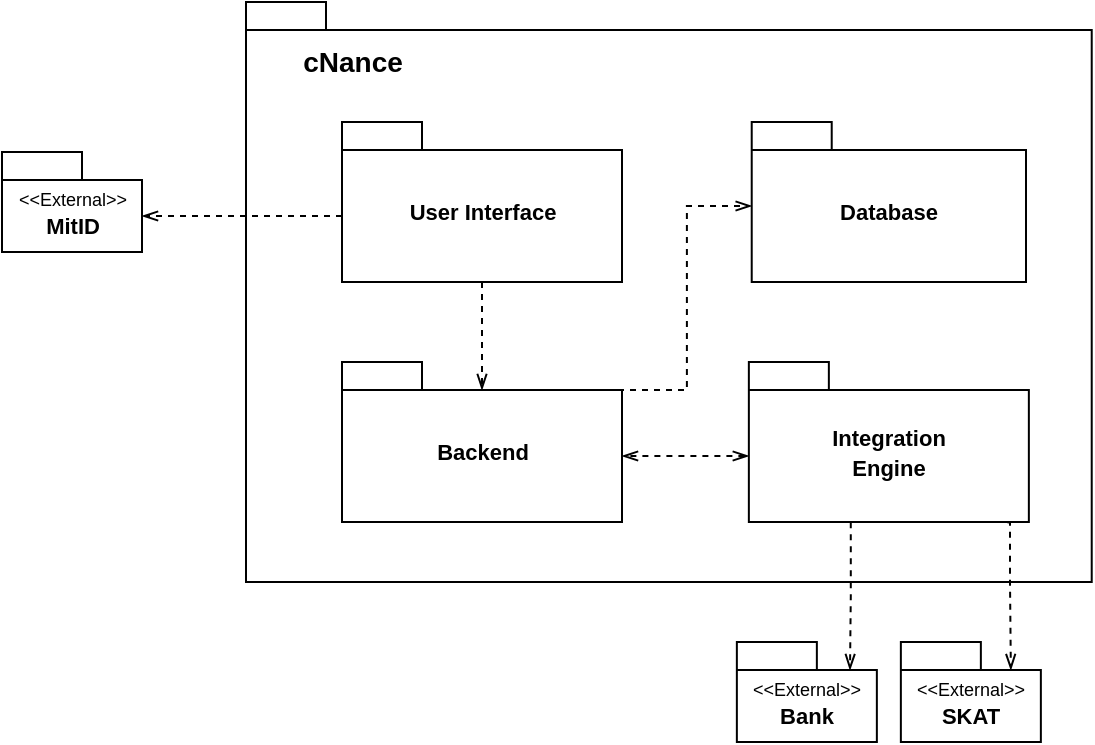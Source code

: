 <mxfile version="17.4.6" type="github">
  <diagram id="C5RBs43oDa-KdzZeNtuy" name="Page-1">
    <mxGraphModel dx="1017" dy="717" grid="1" gridSize="10" guides="1" tooltips="1" connect="1" arrows="1" fold="1" page="1" pageScale="1" pageWidth="827" pageHeight="1169" math="0" shadow="0">
      <root>
        <mxCell id="WIyWlLk6GJQsqaUBKTNV-0" />
        <mxCell id="WIyWlLk6GJQsqaUBKTNV-1" parent="WIyWlLk6GJQsqaUBKTNV-0" />
        <mxCell id="G2g-N142COeZjBBfgXwO-0" value="" style="shape=folder;fontStyle=1;spacingTop=10;tabWidth=40;tabHeight=14;tabPosition=left;html=1;" parent="WIyWlLk6GJQsqaUBKTNV-1" vertex="1">
          <mxGeometry x="202" y="80" width="422.86" height="290" as="geometry" />
        </mxCell>
        <mxCell id="-_it1bzwcyY0k1ue2IHT-7" style="edgeStyle=orthogonalEdgeStyle;rounded=0;orthogonalLoop=1;jettySize=auto;html=1;entryX=0;entryY=0;entryDx=0;entryDy=42;entryPerimeter=0;dashed=1;endArrow=openThin;endFill=0;exitX=0;exitY=0;exitDx=90;exitDy=14;exitPerimeter=0;" parent="WIyWlLk6GJQsqaUBKTNV-1" source="-_it1bzwcyY0k1ue2IHT-0" target="-_it1bzwcyY0k1ue2IHT-3" edge="1">
          <mxGeometry relative="1" as="geometry" />
        </mxCell>
        <mxCell id="-_it1bzwcyY0k1ue2IHT-0" value="&lt;font style=&quot;font-size: 11px&quot;&gt;Backend&lt;/font&gt;" style="shape=folder;fontStyle=1;spacingTop=10;tabWidth=40;tabHeight=14;tabPosition=left;html=1;" parent="WIyWlLk6GJQsqaUBKTNV-1" vertex="1">
          <mxGeometry x="250" y="260" width="140" height="80" as="geometry" />
        </mxCell>
        <mxCell id="G2g-N142COeZjBBfgXwO-10" style="edgeStyle=orthogonalEdgeStyle;rounded=0;orthogonalLoop=1;jettySize=auto;html=1;exitX=0;exitY=0;exitDx=0;exitDy=47;exitPerimeter=0;entryX=0;entryY=0;entryDx=140;entryDy=47;entryPerimeter=0;dashed=1;fontSize=11;endArrow=openThin;endFill=0;startArrow=openThin;startFill=0;" parent="WIyWlLk6GJQsqaUBKTNV-1" source="-_it1bzwcyY0k1ue2IHT-2" target="-_it1bzwcyY0k1ue2IHT-0" edge="1">
          <mxGeometry relative="1" as="geometry" />
        </mxCell>
        <mxCell id="G2g-N142COeZjBBfgXwO-23" style="edgeStyle=orthogonalEdgeStyle;rounded=0;orthogonalLoop=1;jettySize=auto;html=1;exitX=0.364;exitY=1.002;exitDx=0;exitDy=0;exitPerimeter=0;entryX=0;entryY=0;entryDx=55;entryDy=14;entryPerimeter=0;dashed=1;fontSize=11;startArrow=none;startFill=0;endArrow=openThin;endFill=0;" parent="WIyWlLk6GJQsqaUBKTNV-1" source="-_it1bzwcyY0k1ue2IHT-2" edge="1">
          <mxGeometry relative="1" as="geometry">
            <mxPoint x="490.0" y="340" as="sourcePoint" />
            <mxPoint x="504.0" y="414" as="targetPoint" />
            <Array as="points" />
          </mxGeometry>
        </mxCell>
        <mxCell id="G2g-N142COeZjBBfgXwO-25" style="edgeStyle=orthogonalEdgeStyle;rounded=0;orthogonalLoop=1;jettySize=auto;html=1;exitX=0.923;exitY=1.002;exitDx=0;exitDy=0;exitPerimeter=0;entryX=0;entryY=0;entryDx=55;entryDy=14;entryPerimeter=0;dashed=1;fontSize=11;startArrow=none;startFill=0;endArrow=openThin;endFill=0;" parent="WIyWlLk6GJQsqaUBKTNV-1" source="-_it1bzwcyY0k1ue2IHT-2" target="G2g-N142COeZjBBfgXwO-16" edge="1">
          <mxGeometry relative="1" as="geometry">
            <Array as="points">
              <mxPoint x="584" y="340" />
              <mxPoint x="584" y="370" />
            </Array>
          </mxGeometry>
        </mxCell>
        <mxCell id="-_it1bzwcyY0k1ue2IHT-2" value="&lt;font style=&quot;font-size: 11px&quot;&gt;Integration&lt;br&gt;Engine&lt;/font&gt;" style="shape=folder;fontStyle=1;spacingTop=10;tabWidth=40;tabHeight=14;tabPosition=left;html=1;" parent="WIyWlLk6GJQsqaUBKTNV-1" vertex="1">
          <mxGeometry x="453.43" y="260" width="140" height="80" as="geometry" />
        </mxCell>
        <mxCell id="-_it1bzwcyY0k1ue2IHT-3" value="&lt;font style=&quot;font-size: 11px&quot;&gt;Database&lt;/font&gt;" style="shape=folder;fontStyle=1;spacingTop=10;tabWidth=40;tabHeight=14;tabPosition=left;html=1;" parent="WIyWlLk6GJQsqaUBKTNV-1" vertex="1">
          <mxGeometry x="454.86" y="140" width="137.14" height="80" as="geometry" />
        </mxCell>
        <mxCell id="G2g-N142COeZjBBfgXwO-1" value="cNance" style="text;html=1;resizable=0;autosize=1;align=center;verticalAlign=middle;points=[];fillColor=none;strokeColor=none;rounded=0;fontSize=14;fontStyle=1" parent="WIyWlLk6GJQsqaUBKTNV-1" vertex="1">
          <mxGeometry x="219.86" y="100" width="70" height="20" as="geometry" />
        </mxCell>
        <mxCell id="G2g-N142COeZjBBfgXwO-7" style="edgeStyle=orthogonalEdgeStyle;rounded=0;orthogonalLoop=1;jettySize=auto;html=1;dashed=1;fontSize=11;endArrow=openThin;endFill=0;exitX=0.5;exitY=1;exitDx=0;exitDy=0;exitPerimeter=0;" parent="WIyWlLk6GJQsqaUBKTNV-1" source="G2g-N142COeZjBBfgXwO-5" edge="1">
          <mxGeometry relative="1" as="geometry">
            <mxPoint x="320" y="274" as="targetPoint" />
            <Array as="points">
              <mxPoint x="320" y="274" />
            </Array>
          </mxGeometry>
        </mxCell>
        <mxCell id="G2g-N142COeZjBBfgXwO-13" style="edgeStyle=orthogonalEdgeStyle;rounded=0;orthogonalLoop=1;jettySize=auto;html=1;exitX=0;exitY=0;exitDx=0;exitDy=47;exitPerimeter=0;entryX=0;entryY=0;entryDx=70;entryDy=32;entryPerimeter=0;dashed=1;fontSize=11;startArrow=none;startFill=0;endArrow=openThin;endFill=0;" parent="WIyWlLk6GJQsqaUBKTNV-1" source="G2g-N142COeZjBBfgXwO-5" target="G2g-N142COeZjBBfgXwO-11" edge="1">
          <mxGeometry relative="1" as="geometry" />
        </mxCell>
        <mxCell id="G2g-N142COeZjBBfgXwO-5" value="User Interface" style="shape=folder;fontStyle=1;spacingTop=10;tabWidth=40;tabHeight=14;tabPosition=left;html=1;fontSize=11;" parent="WIyWlLk6GJQsqaUBKTNV-1" vertex="1">
          <mxGeometry x="250" y="140" width="140" height="80" as="geometry" />
        </mxCell>
        <mxCell id="G2g-N142COeZjBBfgXwO-11" value="&lt;span style=&quot;font-weight: 400&quot;&gt;&lt;font style=&quot;font-size: 9px&quot;&gt;&amp;lt;&amp;lt;External&amp;gt;&amp;gt;&lt;/font&gt;&lt;/span&gt;&lt;br&gt;MitID" style="shape=folder;fontStyle=1;spacingTop=10;tabWidth=40;tabHeight=14;tabPosition=left;html=1;fontSize=11;" parent="WIyWlLk6GJQsqaUBKTNV-1" vertex="1">
          <mxGeometry x="80" y="155" width="70" height="50" as="geometry" />
        </mxCell>
        <mxCell id="G2g-N142COeZjBBfgXwO-15" value="&lt;span style=&quot;font-size: 9px ; font-weight: 400&quot;&gt;&amp;lt;&amp;lt;External&amp;gt;&amp;gt;&lt;/span&gt;&lt;br&gt;Bank" style="shape=folder;fontStyle=1;spacingTop=10;tabWidth=40;tabHeight=14;tabPosition=left;html=1;fontSize=11;" parent="WIyWlLk6GJQsqaUBKTNV-1" vertex="1">
          <mxGeometry x="447.43" y="400" width="70" height="50" as="geometry" />
        </mxCell>
        <mxCell id="G2g-N142COeZjBBfgXwO-16" value="&lt;span style=&quot;font-size: 9px ; font-weight: 400&quot;&gt;&amp;lt;&amp;lt;External&amp;gt;&amp;gt;&lt;/span&gt;&lt;br&gt;SKAT" style="shape=folder;fontStyle=1;spacingTop=10;tabWidth=40;tabHeight=14;tabPosition=left;html=1;fontSize=11;" parent="WIyWlLk6GJQsqaUBKTNV-1" vertex="1">
          <mxGeometry x="529.43" y="400" width="70" height="50" as="geometry" />
        </mxCell>
      </root>
    </mxGraphModel>
  </diagram>
</mxfile>
